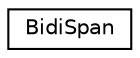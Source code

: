 digraph "Graphical Class Hierarchy"
{
 // LATEX_PDF_SIZE
  edge [fontname="Helvetica",fontsize="10",labelfontname="Helvetica",labelfontsize="10"];
  node [fontname="Helvetica",fontsize="10",shape=record];
  rankdir="LR";
  Node0 [label="BidiSpan",height=0.2,width=0.4,color="black", fillcolor="white", style="filled",URL="$classBidiSpan.html",tooltip="Represents a contiguous range of text that has a single direction (as in left-to-right or right-to-le..."];
}
